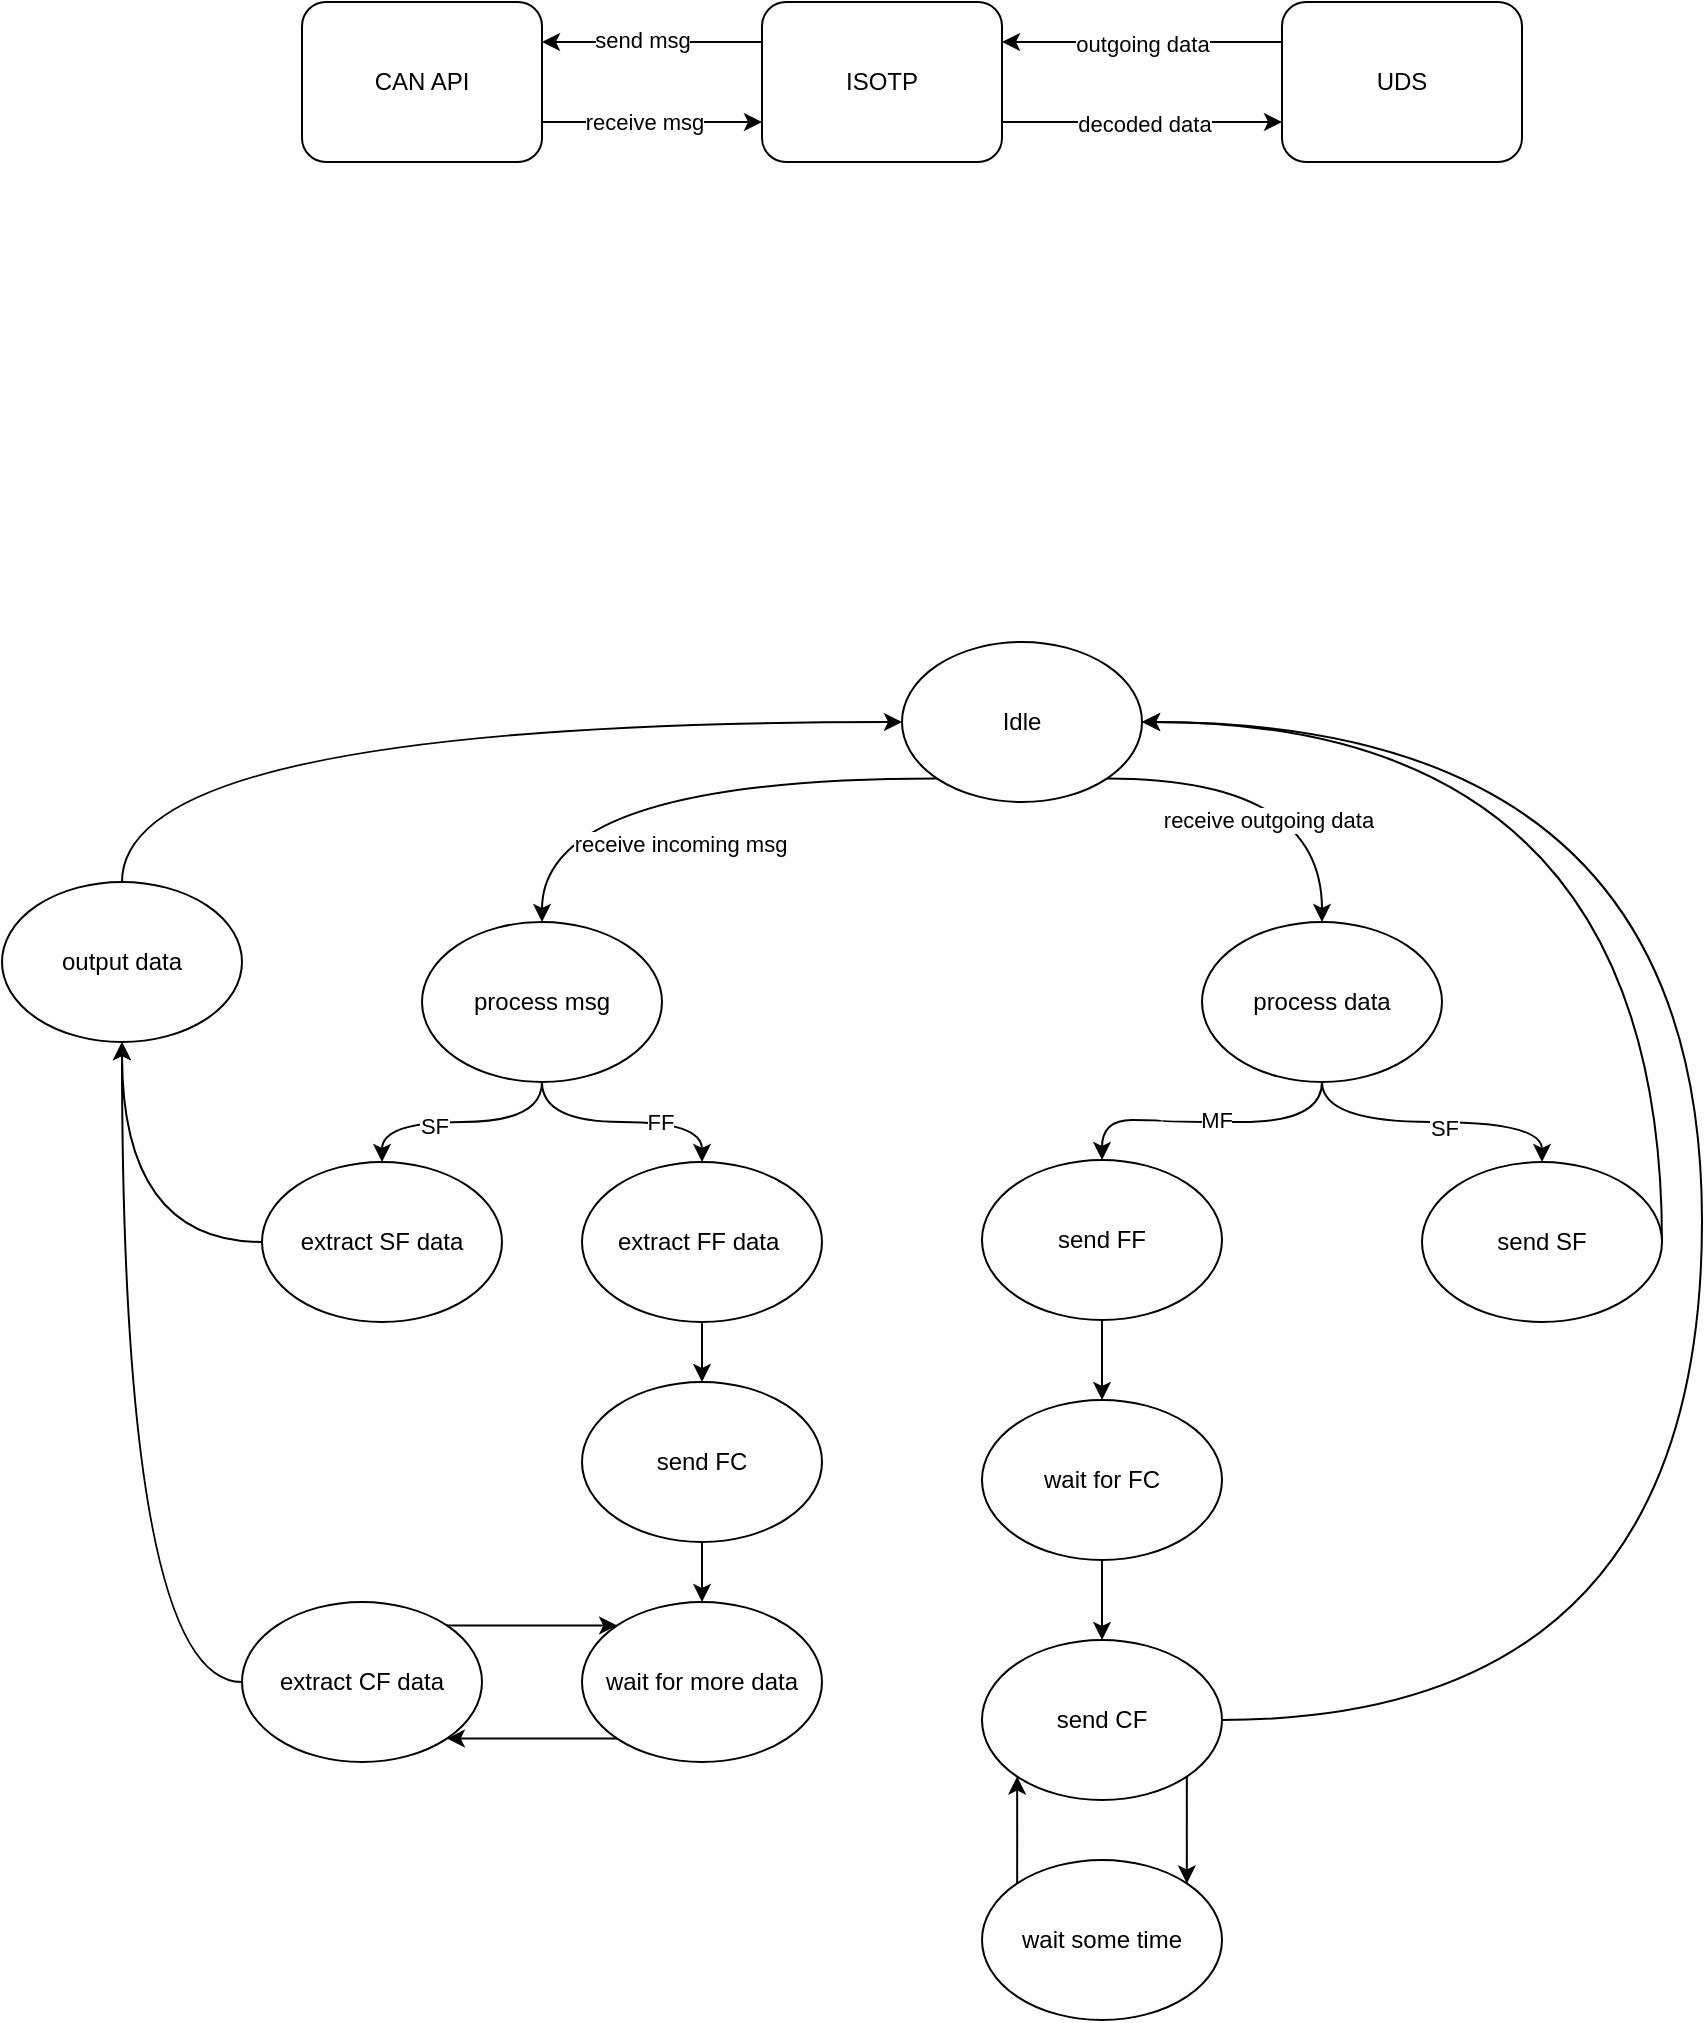 <mxfile version="24.2.5" type="device">
  <diagram id="mQcWTVZgrDa8HU8pCHet" name="Page-1">
    <mxGraphModel dx="1355" dy="972" grid="1" gridSize="10" guides="1" tooltips="1" connect="1" arrows="1" fold="1" page="0" pageScale="1" pageWidth="850" pageHeight="1100" math="0" shadow="0">
      <root>
        <mxCell id="0" />
        <mxCell id="1" parent="0" />
        <mxCell id="Ut-ClVMY-XZ_HCNam88B-52" value="send FF" style="ellipse;whiteSpace=wrap;html=1;" parent="1" vertex="1">
          <mxGeometry x="330" y="379" width="120" height="80" as="geometry" />
        </mxCell>
        <mxCell id="Ut-ClVMY-XZ_HCNam88B-3" style="edgeStyle=orthogonalEdgeStyle;rounded=0;orthogonalLoop=1;jettySize=auto;html=1;curved=1;exitX=0;exitY=1;exitDx=0;exitDy=0;" parent="1" source="Ut-ClVMY-XZ_HCNam88B-1" target="Ut-ClVMY-XZ_HCNam88B-2" edge="1">
          <mxGeometry relative="1" as="geometry" />
        </mxCell>
        <mxCell id="Ut-ClVMY-XZ_HCNam88B-5" value="receive incoming msg" style="edgeLabel;html=1;align=center;verticalAlign=middle;resizable=0;points=[];" parent="Ut-ClVMY-XZ_HCNam88B-3" vertex="1" connectable="0">
          <mxGeometry x="-0.119" y="16" relative="1" as="geometry">
            <mxPoint x="-10" y="16" as="offset" />
          </mxGeometry>
        </mxCell>
        <mxCell id="Ut-ClVMY-XZ_HCNam88B-6" style="edgeStyle=orthogonalEdgeStyle;curved=1;rounded=0;orthogonalLoop=1;jettySize=auto;html=1;exitX=1;exitY=1;exitDx=0;exitDy=0;entryX=0.5;entryY=0;entryDx=0;entryDy=0;" parent="1" source="Ut-ClVMY-XZ_HCNam88B-1" target="Ut-ClVMY-XZ_HCNam88B-4" edge="1">
          <mxGeometry relative="1" as="geometry" />
        </mxCell>
        <mxCell id="Ut-ClVMY-XZ_HCNam88B-7" value="receive outgoing data" style="edgeLabel;html=1;align=center;verticalAlign=middle;resizable=0;points=[];" parent="Ut-ClVMY-XZ_HCNam88B-6" vertex="1" connectable="0">
          <mxGeometry x="-0.103" y="-20" relative="1" as="geometry">
            <mxPoint as="offset" />
          </mxGeometry>
        </mxCell>
        <mxCell id="Ut-ClVMY-XZ_HCNam88B-1" value="Idle" style="ellipse;whiteSpace=wrap;html=1;" parent="1" vertex="1">
          <mxGeometry x="290" y="120" width="120" height="80" as="geometry" />
        </mxCell>
        <mxCell id="Ut-ClVMY-XZ_HCNam88B-27" style="edgeStyle=orthogonalEdgeStyle;curved=1;rounded=0;orthogonalLoop=1;jettySize=auto;html=1;" parent="1" source="Ut-ClVMY-XZ_HCNam88B-2" target="Ut-ClVMY-XZ_HCNam88B-26" edge="1">
          <mxGeometry relative="1" as="geometry" />
        </mxCell>
        <mxCell id="Ut-ClVMY-XZ_HCNam88B-30" value="SF" style="edgeLabel;html=1;align=center;verticalAlign=middle;resizable=0;points=[];" parent="Ut-ClVMY-XZ_HCNam88B-27" vertex="1" connectable="0">
          <mxGeometry x="0.234" y="2" relative="1" as="geometry">
            <mxPoint as="offset" />
          </mxGeometry>
        </mxCell>
        <mxCell id="Ut-ClVMY-XZ_HCNam88B-29" style="edgeStyle=orthogonalEdgeStyle;curved=1;rounded=0;orthogonalLoop=1;jettySize=auto;html=1;" parent="1" source="Ut-ClVMY-XZ_HCNam88B-2" target="Ut-ClVMY-XZ_HCNam88B-28" edge="1">
          <mxGeometry relative="1" as="geometry" />
        </mxCell>
        <mxCell id="Ut-ClVMY-XZ_HCNam88B-31" value="FF" style="edgeLabel;html=1;align=center;verticalAlign=middle;resizable=0;points=[];" parent="Ut-ClVMY-XZ_HCNam88B-29" vertex="1" connectable="0">
          <mxGeometry x="0.317" relative="1" as="geometry">
            <mxPoint as="offset" />
          </mxGeometry>
        </mxCell>
        <mxCell id="Ut-ClVMY-XZ_HCNam88B-2" value="process msg" style="ellipse;whiteSpace=wrap;html=1;" parent="1" vertex="1">
          <mxGeometry x="50" y="260" width="120" height="80" as="geometry" />
        </mxCell>
        <mxCell id="Ut-ClVMY-XZ_HCNam88B-23" style="edgeStyle=orthogonalEdgeStyle;curved=1;rounded=0;orthogonalLoop=1;jettySize=auto;html=1;exitX=0.5;exitY=1;exitDx=0;exitDy=0;" parent="1" source="Ut-ClVMY-XZ_HCNam88B-4" target="Ut-ClVMY-XZ_HCNam88B-22" edge="1">
          <mxGeometry relative="1" as="geometry" />
        </mxCell>
        <mxCell id="ZC1Wkf5DOew07n5wPUUG-1" value="SF" style="edgeLabel;html=1;align=center;verticalAlign=middle;resizable=0;points=[];" vertex="1" connectable="0" parent="Ut-ClVMY-XZ_HCNam88B-23">
          <mxGeometry x="0.071" y="-3" relative="1" as="geometry">
            <mxPoint as="offset" />
          </mxGeometry>
        </mxCell>
        <mxCell id="Ut-ClVMY-XZ_HCNam88B-53" style="edgeStyle=orthogonalEdgeStyle;curved=1;rounded=0;orthogonalLoop=1;jettySize=auto;html=1;" parent="1" source="Ut-ClVMY-XZ_HCNam88B-4" target="Ut-ClVMY-XZ_HCNam88B-52" edge="1">
          <mxGeometry relative="1" as="geometry" />
        </mxCell>
        <mxCell id="ZC1Wkf5DOew07n5wPUUG-2" value="MF" style="edgeLabel;html=1;align=center;verticalAlign=middle;resizable=0;points=[];" vertex="1" connectable="0" parent="Ut-ClVMY-XZ_HCNam88B-53">
          <mxGeometry x="-0.013" y="-1" relative="1" as="geometry">
            <mxPoint x="1" as="offset" />
          </mxGeometry>
        </mxCell>
        <mxCell id="Ut-ClVMY-XZ_HCNam88B-4" value="process data" style="ellipse;whiteSpace=wrap;html=1;" parent="1" vertex="1">
          <mxGeometry x="440" y="260" width="120" height="80" as="geometry" />
        </mxCell>
        <mxCell id="Ut-ClVMY-XZ_HCNam88B-14" style="edgeStyle=orthogonalEdgeStyle;curved=1;rounded=0;orthogonalLoop=1;jettySize=auto;html=1;exitX=1;exitY=0.75;exitDx=0;exitDy=0;entryX=0;entryY=0.75;entryDx=0;entryDy=0;" parent="1" source="Ut-ClVMY-XZ_HCNam88B-8" target="Ut-ClVMY-XZ_HCNam88B-11" edge="1">
          <mxGeometry relative="1" as="geometry" />
        </mxCell>
        <mxCell id="Ut-ClVMY-XZ_HCNam88B-16" value="decoded data" style="edgeLabel;html=1;align=center;verticalAlign=middle;resizable=0;points=[];" parent="Ut-ClVMY-XZ_HCNam88B-14" vertex="1" connectable="0">
          <mxGeometry x="-0.253" y="-1" relative="1" as="geometry">
            <mxPoint x="18" as="offset" />
          </mxGeometry>
        </mxCell>
        <mxCell id="Ut-ClVMY-XZ_HCNam88B-18" style="edgeStyle=orthogonalEdgeStyle;curved=1;rounded=0;orthogonalLoop=1;jettySize=auto;html=1;exitX=0;exitY=0.25;exitDx=0;exitDy=0;entryX=1;entryY=0.25;entryDx=0;entryDy=0;" parent="1" source="Ut-ClVMY-XZ_HCNam88B-8" target="Ut-ClVMY-XZ_HCNam88B-17" edge="1">
          <mxGeometry relative="1" as="geometry" />
        </mxCell>
        <mxCell id="Ut-ClVMY-XZ_HCNam88B-20" value="send msg" style="edgeLabel;html=1;align=center;verticalAlign=middle;resizable=0;points=[];" parent="Ut-ClVMY-XZ_HCNam88B-18" vertex="1" connectable="0">
          <mxGeometry x="0.206" y="-1" relative="1" as="geometry">
            <mxPoint x="6" as="offset" />
          </mxGeometry>
        </mxCell>
        <mxCell id="Ut-ClVMY-XZ_HCNam88B-8" value="ISOTP" style="rounded=1;whiteSpace=wrap;html=1;" parent="1" vertex="1">
          <mxGeometry x="220" y="-200" width="120" height="80" as="geometry" />
        </mxCell>
        <mxCell id="Ut-ClVMY-XZ_HCNam88B-13" style="edgeStyle=orthogonalEdgeStyle;curved=1;rounded=0;orthogonalLoop=1;jettySize=auto;html=1;exitX=0;exitY=0.25;exitDx=0;exitDy=0;entryX=1;entryY=0.25;entryDx=0;entryDy=0;" parent="1" source="Ut-ClVMY-XZ_HCNam88B-11" target="Ut-ClVMY-XZ_HCNam88B-8" edge="1">
          <mxGeometry relative="1" as="geometry" />
        </mxCell>
        <mxCell id="Ut-ClVMY-XZ_HCNam88B-15" value="outgoing data" style="edgeLabel;html=1;align=center;verticalAlign=middle;resizable=0;points=[];" parent="Ut-ClVMY-XZ_HCNam88B-13" vertex="1" connectable="0">
          <mxGeometry x="0.314" y="1" relative="1" as="geometry">
            <mxPoint x="22" as="offset" />
          </mxGeometry>
        </mxCell>
        <mxCell id="Ut-ClVMY-XZ_HCNam88B-11" value="UDS" style="rounded=1;whiteSpace=wrap;html=1;" parent="1" vertex="1">
          <mxGeometry x="480" y="-200" width="120" height="80" as="geometry" />
        </mxCell>
        <mxCell id="Ut-ClVMY-XZ_HCNam88B-19" style="edgeStyle=orthogonalEdgeStyle;curved=1;rounded=0;orthogonalLoop=1;jettySize=auto;html=1;exitX=1;exitY=0.75;exitDx=0;exitDy=0;entryX=0;entryY=0.75;entryDx=0;entryDy=0;" parent="1" source="Ut-ClVMY-XZ_HCNam88B-17" target="Ut-ClVMY-XZ_HCNam88B-8" edge="1">
          <mxGeometry relative="1" as="geometry" />
        </mxCell>
        <mxCell id="Ut-ClVMY-XZ_HCNam88B-21" value="receive msg" style="edgeLabel;html=1;align=center;verticalAlign=middle;resizable=0;points=[];" parent="Ut-ClVMY-XZ_HCNam88B-19" vertex="1" connectable="0">
          <mxGeometry x="-0.231" relative="1" as="geometry">
            <mxPoint x="8" as="offset" />
          </mxGeometry>
        </mxCell>
        <mxCell id="Ut-ClVMY-XZ_HCNam88B-17" value="CAN API" style="rounded=1;whiteSpace=wrap;html=1;" parent="1" vertex="1">
          <mxGeometry x="-10" y="-200" width="120" height="80" as="geometry" />
        </mxCell>
        <mxCell id="ZC1Wkf5DOew07n5wPUUG-4" style="edgeStyle=orthogonalEdgeStyle;rounded=0;orthogonalLoop=1;jettySize=auto;html=1;curved=1;" edge="1" parent="1" source="Ut-ClVMY-XZ_HCNam88B-22" target="Ut-ClVMY-XZ_HCNam88B-1">
          <mxGeometry relative="1" as="geometry">
            <mxPoint x="780" y="200" as="targetPoint" />
            <Array as="points">
              <mxPoint x="670" y="160" />
            </Array>
          </mxGeometry>
        </mxCell>
        <mxCell id="Ut-ClVMY-XZ_HCNam88B-22" value="send SF" style="ellipse;whiteSpace=wrap;html=1;" parent="1" vertex="1">
          <mxGeometry x="550" y="380" width="120" height="80" as="geometry" />
        </mxCell>
        <mxCell id="Ut-ClVMY-XZ_HCNam88B-36" style="edgeStyle=orthogonalEdgeStyle;curved=1;rounded=0;orthogonalLoop=1;jettySize=auto;html=1;exitX=0;exitY=0.5;exitDx=0;exitDy=0;entryX=0.5;entryY=1;entryDx=0;entryDy=0;" parent="1" source="Ut-ClVMY-XZ_HCNam88B-26" target="Ut-ClVMY-XZ_HCNam88B-34" edge="1">
          <mxGeometry relative="1" as="geometry" />
        </mxCell>
        <mxCell id="Ut-ClVMY-XZ_HCNam88B-26" value="extract SF data" style="ellipse;whiteSpace=wrap;html=1;" parent="1" vertex="1">
          <mxGeometry x="-30" y="380" width="120" height="80" as="geometry" />
        </mxCell>
        <mxCell id="Ut-ClVMY-XZ_HCNam88B-38" style="edgeStyle=orthogonalEdgeStyle;curved=1;rounded=0;orthogonalLoop=1;jettySize=auto;html=1;" parent="1" source="Ut-ClVMY-XZ_HCNam88B-28" target="Ut-ClVMY-XZ_HCNam88B-32" edge="1">
          <mxGeometry relative="1" as="geometry" />
        </mxCell>
        <mxCell id="Ut-ClVMY-XZ_HCNam88B-28" value="extract FF data&amp;nbsp;" style="ellipse;whiteSpace=wrap;html=1;" parent="1" vertex="1">
          <mxGeometry x="130" y="380" width="120" height="80" as="geometry" />
        </mxCell>
        <mxCell id="Ut-ClVMY-XZ_HCNam88B-39" style="edgeStyle=orthogonalEdgeStyle;curved=1;rounded=0;orthogonalLoop=1;jettySize=auto;html=1;entryX=0.5;entryY=0;entryDx=0;entryDy=0;" parent="1" source="Ut-ClVMY-XZ_HCNam88B-32" target="Ut-ClVMY-XZ_HCNam88B-33" edge="1">
          <mxGeometry relative="1" as="geometry" />
        </mxCell>
        <mxCell id="Ut-ClVMY-XZ_HCNam88B-32" value="send FC" style="ellipse;whiteSpace=wrap;html=1;" parent="1" vertex="1">
          <mxGeometry x="130" y="490" width="120" height="80" as="geometry" />
        </mxCell>
        <mxCell id="Ut-ClVMY-XZ_HCNam88B-40" style="edgeStyle=orthogonalEdgeStyle;curved=1;rounded=0;orthogonalLoop=1;jettySize=auto;html=1;exitX=0;exitY=1;exitDx=0;exitDy=0;entryX=1;entryY=1;entryDx=0;entryDy=0;" parent="1" source="Ut-ClVMY-XZ_HCNam88B-33" target="Ut-ClVMY-XZ_HCNam88B-37" edge="1">
          <mxGeometry relative="1" as="geometry" />
        </mxCell>
        <mxCell id="Ut-ClVMY-XZ_HCNam88B-33" value="wait for more data" style="ellipse;whiteSpace=wrap;html=1;" parent="1" vertex="1">
          <mxGeometry x="130" y="600" width="120" height="80" as="geometry" />
        </mxCell>
        <mxCell id="Ut-ClVMY-XZ_HCNam88B-35" style="edgeStyle=orthogonalEdgeStyle;curved=1;rounded=0;orthogonalLoop=1;jettySize=auto;html=1;exitX=0.5;exitY=0;exitDx=0;exitDy=0;entryX=0;entryY=0.5;entryDx=0;entryDy=0;" parent="1" source="Ut-ClVMY-XZ_HCNam88B-34" target="Ut-ClVMY-XZ_HCNam88B-1" edge="1">
          <mxGeometry relative="1" as="geometry">
            <Array as="points">
              <mxPoint x="-100" y="160" />
            </Array>
          </mxGeometry>
        </mxCell>
        <mxCell id="Ut-ClVMY-XZ_HCNam88B-34" value="output data" style="ellipse;whiteSpace=wrap;html=1;" parent="1" vertex="1">
          <mxGeometry x="-160" y="240" width="120" height="80" as="geometry" />
        </mxCell>
        <mxCell id="Ut-ClVMY-XZ_HCNam88B-41" style="edgeStyle=orthogonalEdgeStyle;curved=1;rounded=0;orthogonalLoop=1;jettySize=auto;html=1;exitX=1;exitY=0;exitDx=0;exitDy=0;entryX=0;entryY=0;entryDx=0;entryDy=0;" parent="1" source="Ut-ClVMY-XZ_HCNam88B-37" target="Ut-ClVMY-XZ_HCNam88B-33" edge="1">
          <mxGeometry relative="1" as="geometry" />
        </mxCell>
        <mxCell id="Ut-ClVMY-XZ_HCNam88B-42" style="edgeStyle=orthogonalEdgeStyle;curved=1;rounded=0;orthogonalLoop=1;jettySize=auto;html=1;entryX=0.5;entryY=1;entryDx=0;entryDy=0;exitX=0;exitY=0.5;exitDx=0;exitDy=0;" parent="1" source="Ut-ClVMY-XZ_HCNam88B-37" target="Ut-ClVMY-XZ_HCNam88B-34" edge="1">
          <mxGeometry relative="1" as="geometry" />
        </mxCell>
        <mxCell id="Ut-ClVMY-XZ_HCNam88B-37" value="extract CF data" style="ellipse;whiteSpace=wrap;html=1;" parent="1" vertex="1">
          <mxGeometry x="-40" y="600" width="120" height="80" as="geometry" />
        </mxCell>
        <mxCell id="Ut-ClVMY-XZ_HCNam88B-55" style="edgeStyle=orthogonalEdgeStyle;curved=1;rounded=0;orthogonalLoop=1;jettySize=auto;html=1;" parent="1" source="Ut-ClVMY-XZ_HCNam88B-52" target="Ut-ClVMY-XZ_HCNam88B-54" edge="1">
          <mxGeometry relative="1" as="geometry" />
        </mxCell>
        <mxCell id="Ut-ClVMY-XZ_HCNam88B-61" style="edgeStyle=orthogonalEdgeStyle;curved=1;rounded=0;orthogonalLoop=1;jettySize=auto;html=1;" parent="1" source="Ut-ClVMY-XZ_HCNam88B-54" target="Ut-ClVMY-XZ_HCNam88B-59" edge="1">
          <mxGeometry relative="1" as="geometry" />
        </mxCell>
        <mxCell id="Ut-ClVMY-XZ_HCNam88B-54" value="wait for FC" style="ellipse;whiteSpace=wrap;html=1;" parent="1" vertex="1">
          <mxGeometry x="330" y="499" width="120" height="80" as="geometry" />
        </mxCell>
        <mxCell id="Ut-ClVMY-XZ_HCNam88B-63" style="edgeStyle=orthogonalEdgeStyle;curved=1;rounded=0;orthogonalLoop=1;jettySize=auto;html=1;exitX=0;exitY=0;exitDx=0;exitDy=0;entryX=0;entryY=1;entryDx=0;entryDy=0;" parent="1" source="Ut-ClVMY-XZ_HCNam88B-56" target="Ut-ClVMY-XZ_HCNam88B-59" edge="1">
          <mxGeometry relative="1" as="geometry" />
        </mxCell>
        <mxCell id="ZC1Wkf5DOew07n5wPUUG-3" style="edgeStyle=orthogonalEdgeStyle;rounded=0;orthogonalLoop=1;jettySize=auto;html=1;entryX=1;entryY=0.5;entryDx=0;entryDy=0;curved=1;exitX=1;exitY=0.5;exitDx=0;exitDy=0;" edge="1" parent="1" source="Ut-ClVMY-XZ_HCNam88B-59" target="Ut-ClVMY-XZ_HCNam88B-1">
          <mxGeometry relative="1" as="geometry">
            <Array as="points">
              <mxPoint x="690" y="659" />
              <mxPoint x="690" y="160" />
            </Array>
          </mxGeometry>
        </mxCell>
        <mxCell id="Ut-ClVMY-XZ_HCNam88B-56" value="wait some time" style="ellipse;whiteSpace=wrap;html=1;" parent="1" vertex="1">
          <mxGeometry x="330" y="729" width="120" height="80" as="geometry" />
        </mxCell>
        <mxCell id="Ut-ClVMY-XZ_HCNam88B-62" style="edgeStyle=orthogonalEdgeStyle;curved=1;rounded=0;orthogonalLoop=1;jettySize=auto;html=1;exitX=1;exitY=1;exitDx=0;exitDy=0;entryX=1;entryY=0;entryDx=0;entryDy=0;" parent="1" source="Ut-ClVMY-XZ_HCNam88B-59" target="Ut-ClVMY-XZ_HCNam88B-56" edge="1">
          <mxGeometry relative="1" as="geometry" />
        </mxCell>
        <mxCell id="Ut-ClVMY-XZ_HCNam88B-59" value="send CF" style="ellipse;whiteSpace=wrap;html=1;" parent="1" vertex="1">
          <mxGeometry x="330" y="619" width="120" height="80" as="geometry" />
        </mxCell>
      </root>
    </mxGraphModel>
  </diagram>
</mxfile>

